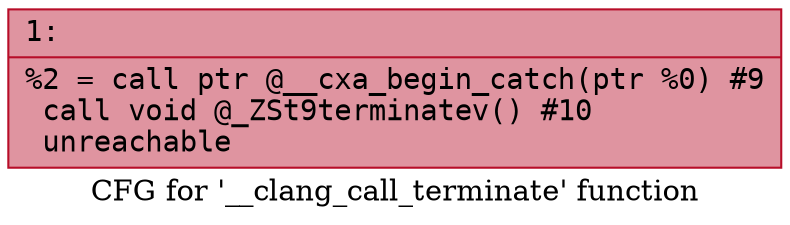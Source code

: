 digraph "CFG for '__clang_call_terminate' function" {
	label="CFG for '__clang_call_terminate' function";

	Node0x55775c3cfa80 [shape=record,color="#b70d28ff", style=filled, fillcolor="#b70d2870" fontname="Courier",label="{1:\l|  %2 = call ptr @__cxa_begin_catch(ptr %0) #9\l  call void @_ZSt9terminatev() #10\l  unreachable\l}"];
}
